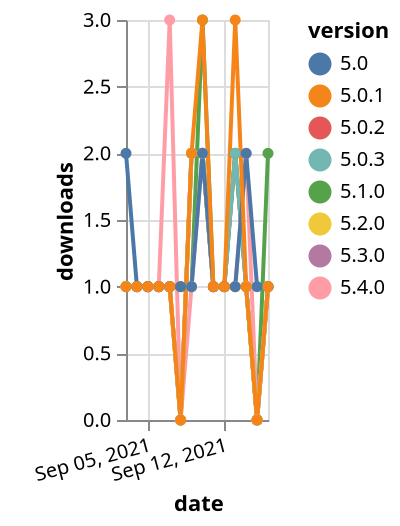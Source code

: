 {"$schema": "https://vega.github.io/schema/vega-lite/v5.json", "description": "A simple bar chart with embedded data.", "data": {"values": [{"date": "2021-09-03", "total": 175, "delta": 1, "version": "5.0.2"}, {"date": "2021-09-04", "total": 176, "delta": 1, "version": "5.0.2"}, {"date": "2021-09-05", "total": 177, "delta": 1, "version": "5.0.2"}, {"date": "2021-09-06", "total": 178, "delta": 1, "version": "5.0.2"}, {"date": "2021-09-07", "total": 179, "delta": 1, "version": "5.0.2"}, {"date": "2021-09-08", "total": 179, "delta": 0, "version": "5.0.2"}, {"date": "2021-09-09", "total": 181, "delta": 2, "version": "5.0.2"}, {"date": "2021-09-10", "total": 183, "delta": 2, "version": "5.0.2"}, {"date": "2021-09-11", "total": 184, "delta": 1, "version": "5.0.2"}, {"date": "2021-09-12", "total": 185, "delta": 1, "version": "5.0.2"}, {"date": "2021-09-13", "total": 187, "delta": 2, "version": "5.0.2"}, {"date": "2021-09-14", "total": 188, "delta": 1, "version": "5.0.2"}, {"date": "2021-09-15", "total": 188, "delta": 0, "version": "5.0.2"}, {"date": "2021-09-16", "total": 189, "delta": 1, "version": "5.0.2"}, {"date": "2021-09-03", "total": 398, "delta": 1, "version": "5.1.0"}, {"date": "2021-09-04", "total": 399, "delta": 1, "version": "5.1.0"}, {"date": "2021-09-05", "total": 400, "delta": 1, "version": "5.1.0"}, {"date": "2021-09-06", "total": 401, "delta": 1, "version": "5.1.0"}, {"date": "2021-09-07", "total": 402, "delta": 1, "version": "5.1.0"}, {"date": "2021-09-08", "total": 403, "delta": 1, "version": "5.1.0"}, {"date": "2021-09-09", "total": 404, "delta": 1, "version": "5.1.0"}, {"date": "2021-09-10", "total": 407, "delta": 3, "version": "5.1.0"}, {"date": "2021-09-11", "total": 408, "delta": 1, "version": "5.1.0"}, {"date": "2021-09-12", "total": 409, "delta": 1, "version": "5.1.0"}, {"date": "2021-09-13", "total": 411, "delta": 2, "version": "5.1.0"}, {"date": "2021-09-14", "total": 412, "delta": 1, "version": "5.1.0"}, {"date": "2021-09-15", "total": 412, "delta": 0, "version": "5.1.0"}, {"date": "2021-09-16", "total": 414, "delta": 2, "version": "5.1.0"}, {"date": "2021-09-03", "total": 152, "delta": 1, "version": "5.4.0"}, {"date": "2021-09-04", "total": 153, "delta": 1, "version": "5.4.0"}, {"date": "2021-09-05", "total": 154, "delta": 1, "version": "5.4.0"}, {"date": "2021-09-06", "total": 155, "delta": 1, "version": "5.4.0"}, {"date": "2021-09-07", "total": 158, "delta": 3, "version": "5.4.0"}, {"date": "2021-09-08", "total": 158, "delta": 0, "version": "5.4.0"}, {"date": "2021-09-09", "total": 159, "delta": 1, "version": "5.4.0"}, {"date": "2021-09-10", "total": 161, "delta": 2, "version": "5.4.0"}, {"date": "2021-09-11", "total": 162, "delta": 1, "version": "5.4.0"}, {"date": "2021-09-12", "total": 163, "delta": 1, "version": "5.4.0"}, {"date": "2021-09-13", "total": 164, "delta": 1, "version": "5.4.0"}, {"date": "2021-09-14", "total": 166, "delta": 2, "version": "5.4.0"}, {"date": "2021-09-15", "total": 166, "delta": 0, "version": "5.4.0"}, {"date": "2021-09-16", "total": 167, "delta": 1, "version": "5.4.0"}, {"date": "2021-09-03", "total": 175, "delta": 1, "version": "5.3.0"}, {"date": "2021-09-04", "total": 176, "delta": 1, "version": "5.3.0"}, {"date": "2021-09-05", "total": 177, "delta": 1, "version": "5.3.0"}, {"date": "2021-09-06", "total": 178, "delta": 1, "version": "5.3.0"}, {"date": "2021-09-07", "total": 179, "delta": 1, "version": "5.3.0"}, {"date": "2021-09-08", "total": 179, "delta": 0, "version": "5.3.0"}, {"date": "2021-09-09", "total": 181, "delta": 2, "version": "5.3.0"}, {"date": "2021-09-10", "total": 183, "delta": 2, "version": "5.3.0"}, {"date": "2021-09-11", "total": 184, "delta": 1, "version": "5.3.0"}, {"date": "2021-09-12", "total": 185, "delta": 1, "version": "5.3.0"}, {"date": "2021-09-13", "total": 186, "delta": 1, "version": "5.3.0"}, {"date": "2021-09-14", "total": 187, "delta": 1, "version": "5.3.0"}, {"date": "2021-09-15", "total": 187, "delta": 0, "version": "5.3.0"}, {"date": "2021-09-16", "total": 188, "delta": 1, "version": "5.3.0"}, {"date": "2021-09-03", "total": 178, "delta": 1, "version": "5.0.3"}, {"date": "2021-09-04", "total": 179, "delta": 1, "version": "5.0.3"}, {"date": "2021-09-05", "total": 180, "delta": 1, "version": "5.0.3"}, {"date": "2021-09-06", "total": 181, "delta": 1, "version": "5.0.3"}, {"date": "2021-09-07", "total": 182, "delta": 1, "version": "5.0.3"}, {"date": "2021-09-08", "total": 182, "delta": 0, "version": "5.0.3"}, {"date": "2021-09-09", "total": 184, "delta": 2, "version": "5.0.3"}, {"date": "2021-09-10", "total": 186, "delta": 2, "version": "5.0.3"}, {"date": "2021-09-11", "total": 187, "delta": 1, "version": "5.0.3"}, {"date": "2021-09-12", "total": 188, "delta": 1, "version": "5.0.3"}, {"date": "2021-09-13", "total": 190, "delta": 2, "version": "5.0.3"}, {"date": "2021-09-14", "total": 191, "delta": 1, "version": "5.0.3"}, {"date": "2021-09-15", "total": 191, "delta": 0, "version": "5.0.3"}, {"date": "2021-09-16", "total": 192, "delta": 1, "version": "5.0.3"}, {"date": "2021-09-03", "total": 164, "delta": 1, "version": "5.2.0"}, {"date": "2021-09-04", "total": 165, "delta": 1, "version": "5.2.0"}, {"date": "2021-09-05", "total": 166, "delta": 1, "version": "5.2.0"}, {"date": "2021-09-06", "total": 167, "delta": 1, "version": "5.2.0"}, {"date": "2021-09-07", "total": 168, "delta": 1, "version": "5.2.0"}, {"date": "2021-09-08", "total": 168, "delta": 0, "version": "5.2.0"}, {"date": "2021-09-09", "total": 170, "delta": 2, "version": "5.2.0"}, {"date": "2021-09-10", "total": 172, "delta": 2, "version": "5.2.0"}, {"date": "2021-09-11", "total": 173, "delta": 1, "version": "5.2.0"}, {"date": "2021-09-12", "total": 174, "delta": 1, "version": "5.2.0"}, {"date": "2021-09-13", "total": 175, "delta": 1, "version": "5.2.0"}, {"date": "2021-09-14", "total": 176, "delta": 1, "version": "5.2.0"}, {"date": "2021-09-15", "total": 176, "delta": 0, "version": "5.2.0"}, {"date": "2021-09-16", "total": 177, "delta": 1, "version": "5.2.0"}, {"date": "2021-09-03", "total": 179, "delta": 2, "version": "5.0"}, {"date": "2021-09-04", "total": 180, "delta": 1, "version": "5.0"}, {"date": "2021-09-05", "total": 181, "delta": 1, "version": "5.0"}, {"date": "2021-09-06", "total": 182, "delta": 1, "version": "5.0"}, {"date": "2021-09-07", "total": 183, "delta": 1, "version": "5.0"}, {"date": "2021-09-08", "total": 184, "delta": 1, "version": "5.0"}, {"date": "2021-09-09", "total": 185, "delta": 1, "version": "5.0"}, {"date": "2021-09-10", "total": 187, "delta": 2, "version": "5.0"}, {"date": "2021-09-11", "total": 188, "delta": 1, "version": "5.0"}, {"date": "2021-09-12", "total": 189, "delta": 1, "version": "5.0"}, {"date": "2021-09-13", "total": 190, "delta": 1, "version": "5.0"}, {"date": "2021-09-14", "total": 192, "delta": 2, "version": "5.0"}, {"date": "2021-09-15", "total": 193, "delta": 1, "version": "5.0"}, {"date": "2021-09-16", "total": 194, "delta": 1, "version": "5.0"}, {"date": "2021-09-03", "total": 275, "delta": 1, "version": "5.0.1"}, {"date": "2021-09-04", "total": 276, "delta": 1, "version": "5.0.1"}, {"date": "2021-09-05", "total": 277, "delta": 1, "version": "5.0.1"}, {"date": "2021-09-06", "total": 278, "delta": 1, "version": "5.0.1"}, {"date": "2021-09-07", "total": 279, "delta": 1, "version": "5.0.1"}, {"date": "2021-09-08", "total": 279, "delta": 0, "version": "5.0.1"}, {"date": "2021-09-09", "total": 281, "delta": 2, "version": "5.0.1"}, {"date": "2021-09-10", "total": 284, "delta": 3, "version": "5.0.1"}, {"date": "2021-09-11", "total": 285, "delta": 1, "version": "5.0.1"}, {"date": "2021-09-12", "total": 286, "delta": 1, "version": "5.0.1"}, {"date": "2021-09-13", "total": 289, "delta": 3, "version": "5.0.1"}, {"date": "2021-09-14", "total": 290, "delta": 1, "version": "5.0.1"}, {"date": "2021-09-15", "total": 290, "delta": 0, "version": "5.0.1"}, {"date": "2021-09-16", "total": 291, "delta": 1, "version": "5.0.1"}]}, "width": "container", "mark": {"type": "line", "point": {"filled": true}}, "encoding": {"x": {"field": "date", "type": "temporal", "timeUnit": "yearmonthdate", "title": "date", "axis": {"labelAngle": -15}}, "y": {"field": "delta", "type": "quantitative", "title": "downloads"}, "color": {"field": "version", "type": "nominal"}, "tooltip": {"field": "delta"}}}